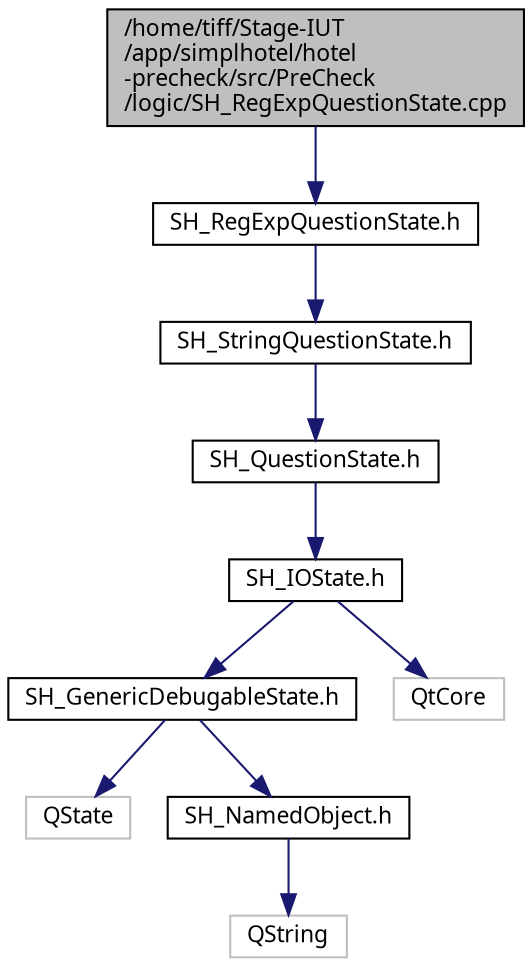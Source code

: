 digraph "/home/tiff/Stage-IUT/app/simplhotel/hotel-precheck/src/PreCheck/logic/SH_RegExpQuestionState.cpp"
{
 // INTERACTIVE_SVG=YES
  bgcolor="transparent";
  edge [fontname="Verdana",fontsize="11",labelfontname="Verdana",labelfontsize="11"];
  node [fontname="Verdana",fontsize="11",shape=record];
  Node1 [label="/home/tiff/Stage-IUT\l/app/simplhotel/hotel\l-precheck/src/PreCheck\l/logic/SH_RegExpQuestionState.cpp",height=0.2,width=0.4,color="black", fillcolor="grey75", style="filled" fontcolor="black"];
  Node1 -> Node2 [color="midnightblue",fontsize="11",style="solid",fontname="Verdana"];
  Node2 [label="SH_RegExpQuestionState.h",height=0.2,width=0.4,color="black",URL="$SH__RegExpQuestionState_8h.html"];
  Node2 -> Node3 [color="midnightblue",fontsize="11",style="solid",fontname="Verdana"];
  Node3 [label="SH_StringQuestionState.h",height=0.2,width=0.4,color="black",URL="$SH__StringQuestionState_8h.html"];
  Node3 -> Node4 [color="midnightblue",fontsize="11",style="solid",fontname="Verdana"];
  Node4 [label="SH_QuestionState.h",height=0.2,width=0.4,color="black",URL="$SH__QuestionState_8h.html"];
  Node4 -> Node5 [color="midnightblue",fontsize="11",style="solid",fontname="Verdana"];
  Node5 [label="SH_IOState.h",height=0.2,width=0.4,color="black",URL="$SH__IOState_8h.html"];
  Node5 -> Node6 [color="midnightblue",fontsize="11",style="solid",fontname="Verdana"];
  Node6 [label="SH_GenericDebugableState.h",height=0.2,width=0.4,color="black",URL="$SH__GenericDebugableState_8h.html"];
  Node6 -> Node7 [color="midnightblue",fontsize="11",style="solid",fontname="Verdana"];
  Node7 [label="QState",height=0.2,width=0.4,color="grey75"];
  Node6 -> Node8 [color="midnightblue",fontsize="11",style="solid",fontname="Verdana"];
  Node8 [label="SH_NamedObject.h",height=0.2,width=0.4,color="black",URL="$SH__NamedObject_8h.html"];
  Node8 -> Node9 [color="midnightblue",fontsize="11",style="solid",fontname="Verdana"];
  Node9 [label="QString",height=0.2,width=0.4,color="grey75"];
  Node5 -> Node10 [color="midnightblue",fontsize="11",style="solid",fontname="Verdana"];
  Node10 [label="QtCore",height=0.2,width=0.4,color="grey75"];
}
